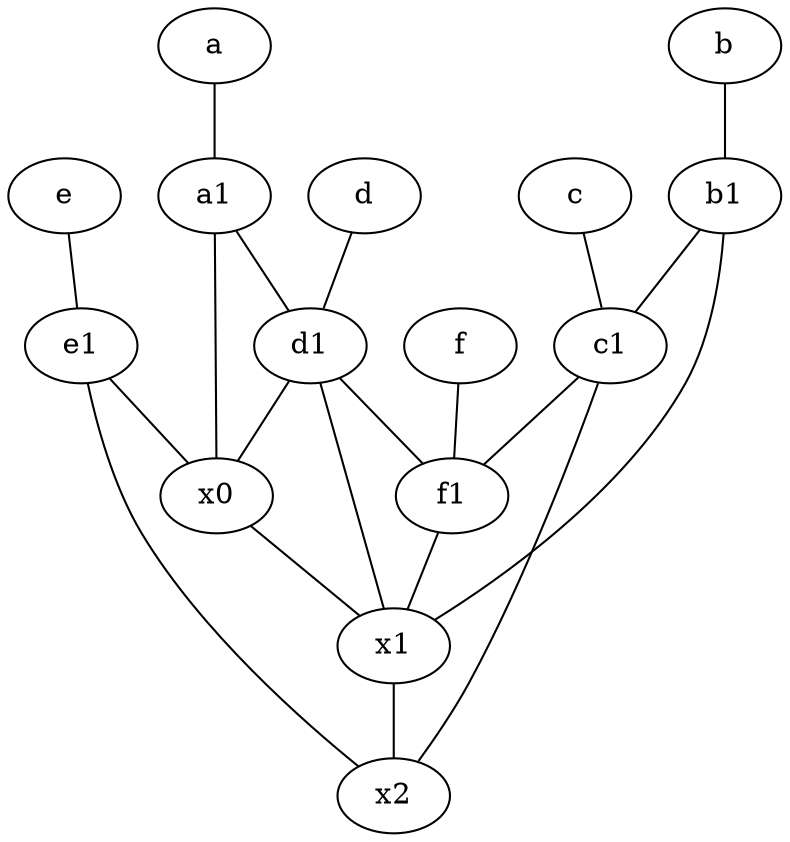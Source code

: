 graph {
	node [labelfontsize=50]
	a1 [labelfontsize=50 pos="8,3!"]
	x2 [labelfontsize=50]
	c [labelfontsize=50 pos="4.5,2!"]
	c1 [labelfontsize=50 pos="4.5,3!"]
	e [labelfontsize=50 pos="7,9!"]
	d1 [labelfontsize=50 pos="3,5!"]
	a [labelfontsize=50 pos="8,2!"]
	b [labelfontsize=50 pos="10,4!"]
	d [labelfontsize=50 pos="2,5!"]
	f [labelfontsize=50 pos="3,9!"]
	e1 [labelfontsize=50 pos="7,7!"]
	b1 [labelfontsize=50 pos="9,4!"]
	f1 [labelfontsize=50 pos="3,8!"]
	x0 [labelfontsize=50]
	x1 [labelfontsize=50]
	a -- a1
	f1 -- x1
	c1 -- f1
	b1 -- x1
	e1 -- x2
	d1 -- f1
	d1 -- x1
	f -- f1
	e1 -- x0
	a1 -- d1
	d -- d1
	d1 -- x0
	x0 -- x1
	b -- b1
	b1 -- c1
	c -- c1
	a1 -- x0
	e -- e1
	c1 -- x2
	x1 -- x2
}

